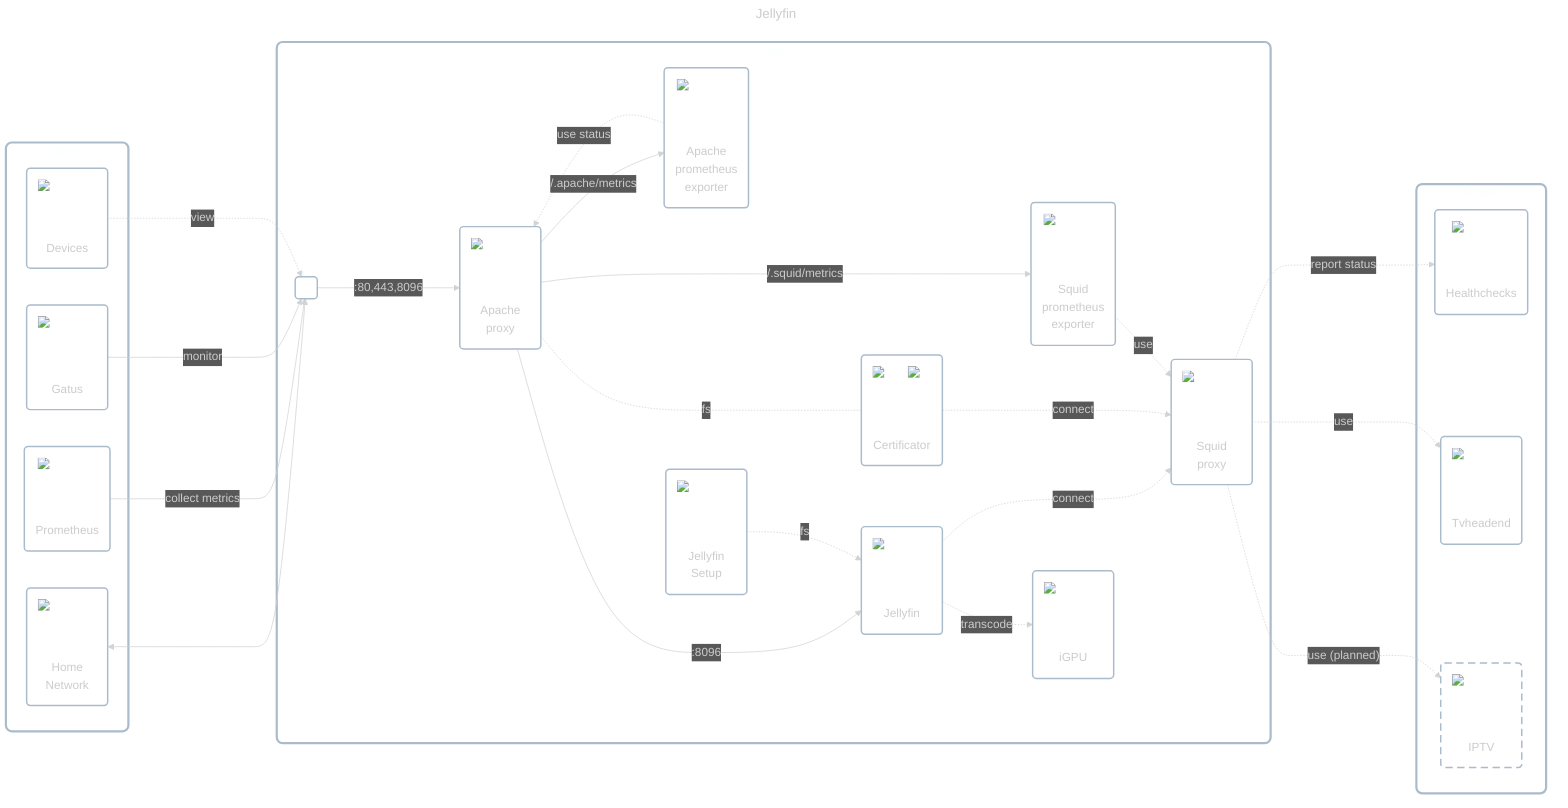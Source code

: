 ---
title: Jellyfin
config:
    theme: dark
---

flowchart LR
    classDef cluster fill:#ffffff00,stroke:#aabbccff,stroke-width:3px,rx:8px,ry:8px;
    classDef node fill:#ffffff00,stroke:#aabbccff,stroke-width:2px,rx:5px,ry:5px;
    classDef dashed_border stroke-dasharray:10 6;

    subgraph others_1["Others"]
        home_network("<div style='position:relative;width:80px;height:80px;margin:0 auto;margin-bottom:0.1em'><img src='../../../../icons/network.png' style='min-width:80px;max-width:80px' /></div>Home<br/>Network")
        prometheus("<div style='position:relative;width:80px;height:80px;margin:0 auto;margin-bottom:0.5em'><img src='../../../../icons/prometheus.png' style='min-width:80px;max-width:80px' /></div>Prometheus")
        gatus("<div style='position:relative;width:80px;height:80px;margin:0 auto;margin-bottom:0.5em'><img src='../../../../icons/gatus.png' style='min-width:80px;max-width:80px' /></div>Gatus")
        personal_devices("<div style='position:relative;width:80px;height:80px;margin:0 auto;margin-bottom:0.1em'><img src='../../../../icons/personal-devices.png' style='min-width:80px;max-width:80px' /></div>Devices")
    end

    subgraph app_wrapper["App"]
        inbound_interface(" ")
        apache_proxy("<div style='position:relative;width:80px;height:80px;margin:0 auto;margin-bottom:0.5em'><img src='../../../../icons/apache.png' style='min-width:80px;max-width:80px' /></div>Apache<br/>proxy")
        apache_prometheus_exporter("<div style='position:relative;width:80px;height:80px;margin:0 auto;margin-bottom:0.5em'><img src='../../../../icons/apache-prometheus-exporter.png' style='min-width:80px;max-width:80px' /></div>Apache<br/>prometheus<br/>exporter")
        certificator("<div style='position:relative;width:80px;height:80px;margin:0 auto;margin-bottom:1em'><img src='../../../../icons/cronjob.png' style='min-width:32px;max-width:32px;position:absolute;top:0;right:0' /><img src='../../../../icons/lets-encrypt.png' style='min-width:80px;max-width:80px' /></div>Certificator")
        jellyfin("<div style='position:relative;width:80px;height:80px;margin:0 auto;margin-bottom:0.75em'><img src='../../../../icons/jellyfin.png' style='min-width:80px;max-width:80px' /></div>Jellyfin")
        jellyfin_setup("<div style='position:relative;width:80px;height:80px;margin:0 auto;margin-bottom:0.75em'><img src='../../../../icons/bash.png' style='min-width:80px;max-width:80px' /></div>Jellyfin<br/>Setup")
        gpu("<div style='position:relative;width:80px;height:80px;margin:0 auto;margin-bottom:0.75em'><img src='../../../../icons/graphics-card.png' style='min-width:80px;max-width:80px' /></div>iGPU")
        squid_proxy("<div style='position:relative;width:80px;height:80px;margin:0 auto;margin-bottom:0.75em'><img src='../../../../icons/squid.jpg' style='min-width:80px;max-width:80px' /></div>Squid<br/>proxy")
        squid_prometheus_exporter("<div style='position:relative;width:80px;height:80px;margin:0 auto;margin-bottom:0.75em'><img src='../../../../icons/squid-prometheus-exporter.png' style='min-width:80px;max-width:80px' /></div>Squid<br/>prometheus<br/>exporter")

        inbound_interface --->|:80,443,8096| apache_proxy --->|:8096| jellyfin
        apache_proxy -->|/.apache/metrics| apache_prometheus_exporter -.->|use status| apache_proxy
        apache_proxy -.-|fs| certificator
        jellyfin -.->|transcode| gpu ~~~ squid_proxy
        jellyfin_setup -.->|fs| jellyfin
        jellyfin -..->|connect| squid_proxy
        certificator -..->|connect| squid_proxy
        apache_proxy -->|/.squid/metrics| squid_prometheus_exporter -.->|use| squid_proxy
    end

    home_network <---> inbound_interface
    prometheus -->|collect metrics| inbound_interface
    gatus -->|monitor| inbound_interface
    personal_devices -..->|view| inbound_interface

    subgraph others_2["Others"]
        healthchecks("<div style='position:relative;width:80px;height:80px;margin:0 auto;margin-bottom:0.5em'><img src='../../../../icons/healthchecks.png' style='min-width:80px;max-width:80px' /></div>Healthchecks")
        tvheadend("<div style='position:relative;width:80px;height:80px;margin:0 auto;margin-bottom:0.75em'><img src='../../../../icons/tvheadend.png' style='min-width:80px;max-width:80px' /></div>Tvheadend")
        iptv("<div style='position:relative;width:80px;height:80px;margin:0 auto;margin-bottom:0.5em'><img src='../../../../icons/old-tv.png' style='min-width:80px;max-width:80px' /></div>IPTV")
        class iptv dashed_border
    end

    squid_prometheus_exporter ~~~ others_2
    gpu ~~~ tvheadend & iptv & healthchecks
    squid_proxy -..->|use| tvheadend
    squid_proxy -..->|use #40;planned#41;| iptv
    squid_proxy -..->|report status| healthchecks